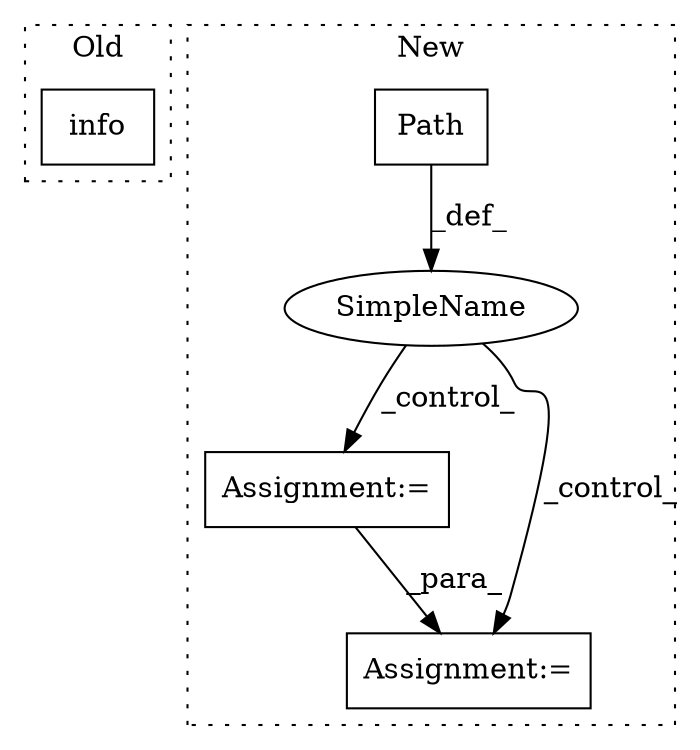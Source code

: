 digraph G {
subgraph cluster0 {
1 [label="info" a="32" s="1633" l="6" shape="box"];
label = "Old";
style="dotted";
}
subgraph cluster1 {
2 [label="Path" a="32" s="2107,2162" l="5,1" shape="box"];
3 [label="Assignment:=" a="7" s="2183" l="1" shape="box"];
4 [label="SimpleName" a="42" s="" l="" shape="ellipse"];
5 [label="Assignment:=" a="7" s="2211" l="1" shape="box"];
label = "New";
style="dotted";
}
2 -> 4 [label="_def_"];
3 -> 5 [label="_para_"];
4 -> 3 [label="_control_"];
4 -> 5 [label="_control_"];
}
